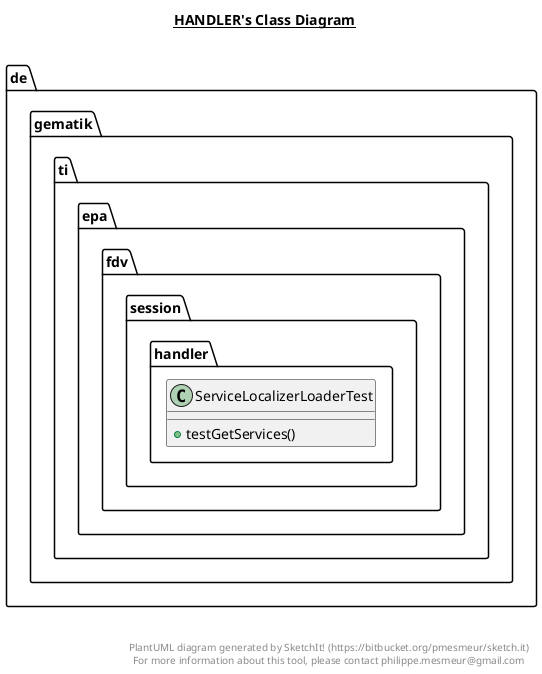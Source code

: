 @startuml

title __HANDLER's Class Diagram__\n

  namespace de.gematik.ti.epa.fdv.session.handler {
    class de.gematik.ti.epa.fdv.session.handler.ServiceLocalizerLoaderTest {
        + testGetServices()
    }
  }
  



right footer


PlantUML diagram generated by SketchIt! (https://bitbucket.org/pmesmeur/sketch.it)
For more information about this tool, please contact philippe.mesmeur@gmail.com
endfooter

@enduml
